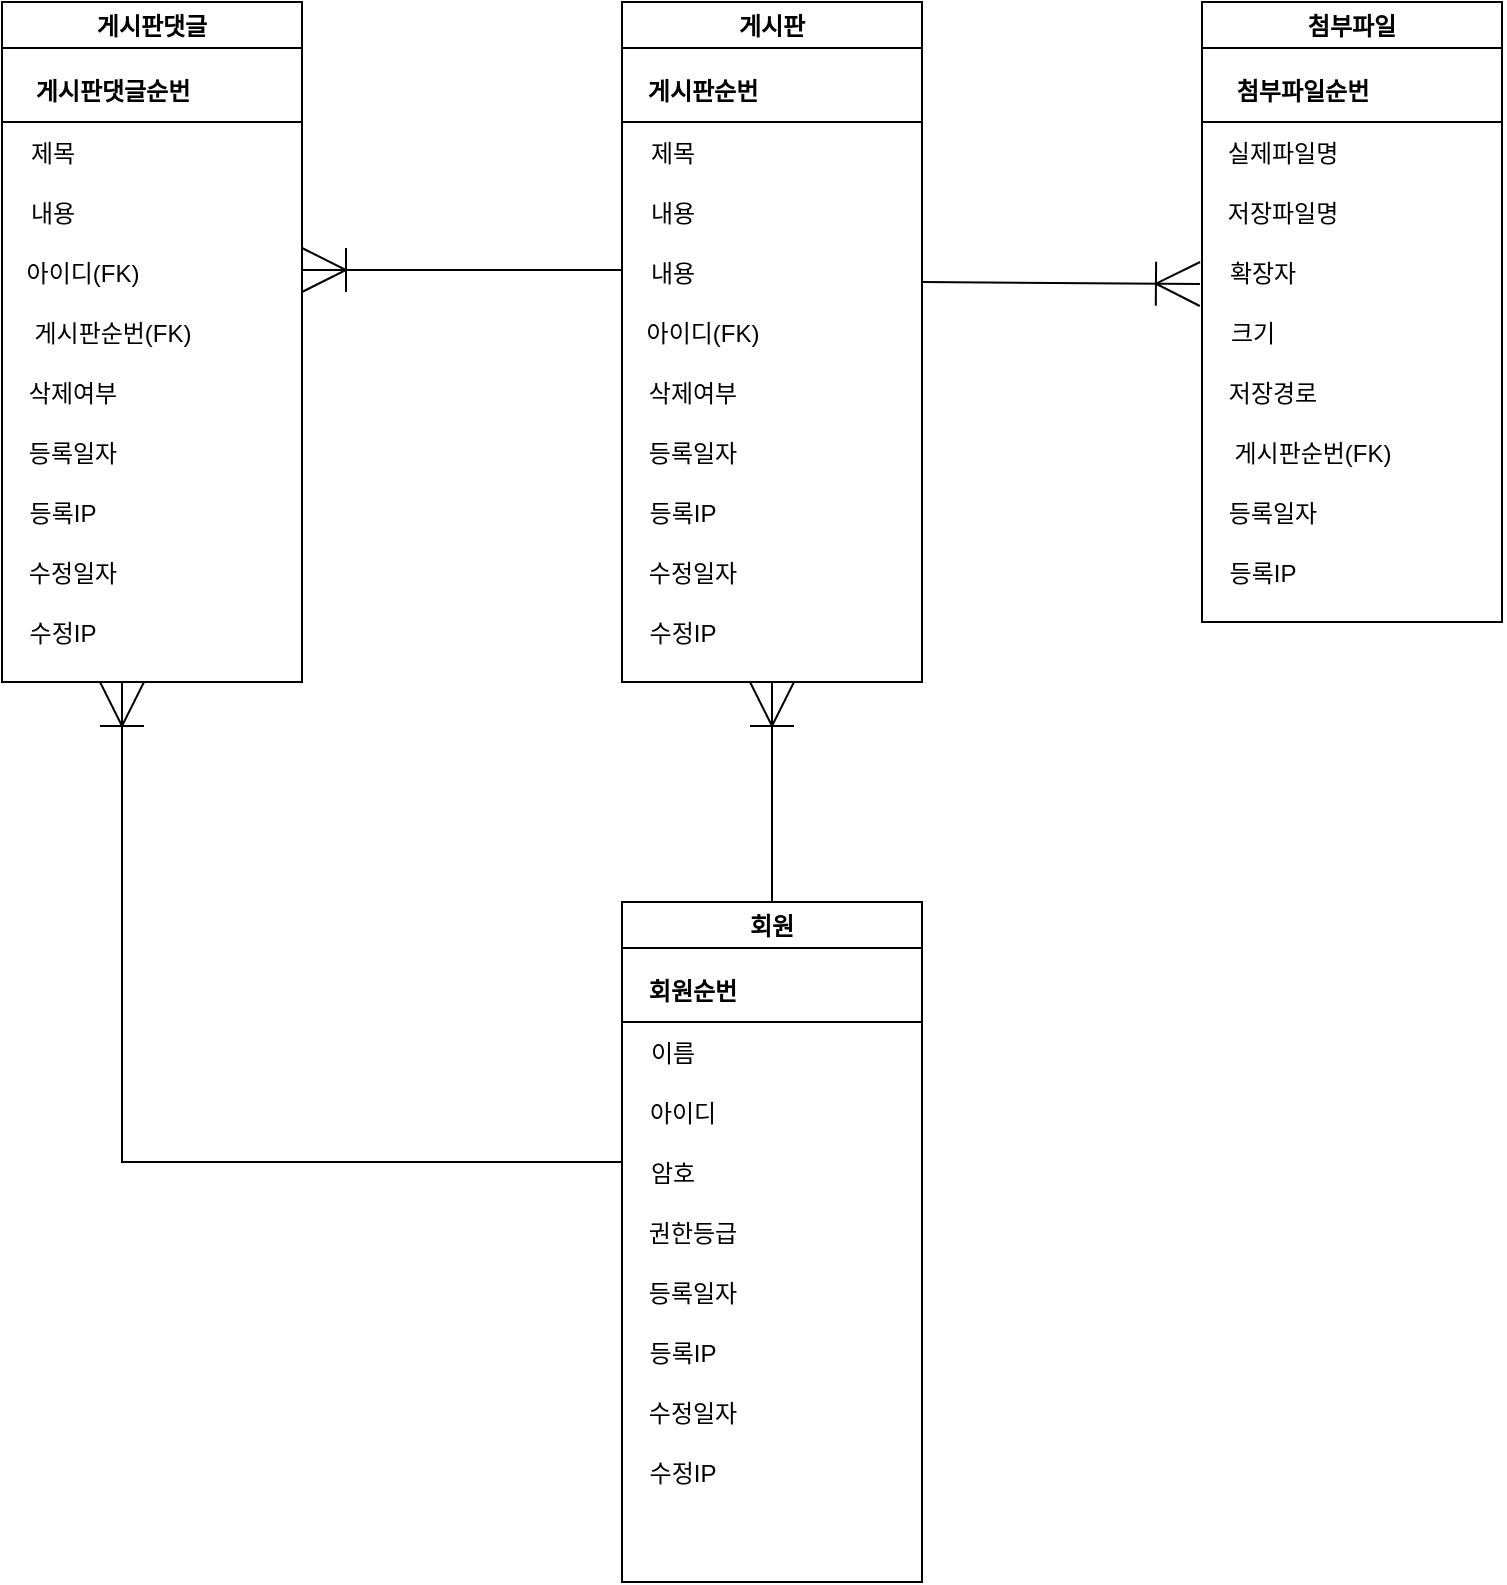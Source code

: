 <mxfile version="20.4.0" type="github">
  <diagram id="C5RBs43oDa-KdzZeNtuy" name="Page-1">
    <mxGraphModel dx="1422" dy="762" grid="1" gridSize="10" guides="1" tooltips="1" connect="1" arrows="1" fold="1" page="1" pageScale="1" pageWidth="1654" pageHeight="2336" math="0" shadow="0">
      <root>
        <mxCell id="WIyWlLk6GJQsqaUBKTNV-0" />
        <mxCell id="WIyWlLk6GJQsqaUBKTNV-1" parent="WIyWlLk6GJQsqaUBKTNV-0" />
        <mxCell id="K3Dla8INAYF5YnP_Z5dk-39" value="회원" style="swimlane;startSize=23;" parent="WIyWlLk6GJQsqaUBKTNV-1" vertex="1">
          <mxGeometry x="450" y="560" width="150" height="340" as="geometry" />
        </mxCell>
        <mxCell id="K3Dla8INAYF5YnP_Z5dk-40" value="&lt;b&gt;회원순번&lt;/b&gt;" style="text;html=1;align=center;verticalAlign=middle;resizable=0;points=[];autosize=1;strokeColor=none;fillColor=none;strokeWidth=4;" parent="K3Dla8INAYF5YnP_Z5dk-39" vertex="1">
          <mxGeometry y="30" width="70" height="30" as="geometry" />
        </mxCell>
        <mxCell id="K3Dla8INAYF5YnP_Z5dk-41" value="" style="endArrow=none;html=1;rounded=0;" parent="K3Dla8INAYF5YnP_Z5dk-39" edge="1">
          <mxGeometry width="50" height="50" relative="1" as="geometry">
            <mxPoint y="60" as="sourcePoint" />
            <mxPoint x="150" y="60" as="targetPoint" />
          </mxGeometry>
        </mxCell>
        <mxCell id="K3Dla8INAYF5YnP_Z5dk-45" value="&lt;font style=&quot;font-size: 12px;&quot;&gt;이름&lt;/font&gt;" style="text;html=1;align=center;verticalAlign=middle;resizable=0;points=[];autosize=1;strokeColor=none;fillColor=none;fontSize=17;" parent="K3Dla8INAYF5YnP_Z5dk-39" vertex="1">
          <mxGeometry y="60" width="50" height="30" as="geometry" />
        </mxCell>
        <mxCell id="K3Dla8INAYF5YnP_Z5dk-46" value="&lt;font style=&quot;font-size: 12px;&quot;&gt;아이디&lt;/font&gt;" style="text;html=1;align=center;verticalAlign=middle;resizable=0;points=[];autosize=1;strokeColor=none;fillColor=none;fontSize=17;" parent="K3Dla8INAYF5YnP_Z5dk-39" vertex="1">
          <mxGeometry y="90" width="60" height="30" as="geometry" />
        </mxCell>
        <mxCell id="K3Dla8INAYF5YnP_Z5dk-47" value="&lt;font style=&quot;font-size: 12px;&quot;&gt;암호&lt;/font&gt;" style="text;html=1;align=center;verticalAlign=middle;resizable=0;points=[];autosize=1;strokeColor=none;fillColor=none;fontSize=17;" parent="K3Dla8INAYF5YnP_Z5dk-39" vertex="1">
          <mxGeometry y="120" width="50" height="30" as="geometry" />
        </mxCell>
        <mxCell id="K3Dla8INAYF5YnP_Z5dk-48" value="&lt;font style=&quot;font-size: 12px;&quot;&gt;등록일자&lt;/font&gt;" style="text;html=1;align=center;verticalAlign=middle;resizable=0;points=[];autosize=1;strokeColor=none;fillColor=none;fontSize=17;" parent="K3Dla8INAYF5YnP_Z5dk-39" vertex="1">
          <mxGeometry y="180" width="70" height="30" as="geometry" />
        </mxCell>
        <mxCell id="K3Dla8INAYF5YnP_Z5dk-49" value="&lt;font style=&quot;font-size: 12px;&quot;&gt;등록IP&lt;/font&gt;" style="text;html=1;align=center;verticalAlign=middle;resizable=0;points=[];autosize=1;strokeColor=none;fillColor=none;fontSize=17;" parent="K3Dla8INAYF5YnP_Z5dk-39" vertex="1">
          <mxGeometry y="210" width="60" height="30" as="geometry" />
        </mxCell>
        <mxCell id="K3Dla8INAYF5YnP_Z5dk-50" value="&lt;font style=&quot;font-size: 12px;&quot;&gt;수정일자&lt;/font&gt;" style="text;html=1;align=center;verticalAlign=middle;resizable=0;points=[];autosize=1;strokeColor=none;fillColor=none;fontSize=17;" parent="K3Dla8INAYF5YnP_Z5dk-39" vertex="1">
          <mxGeometry y="240" width="70" height="30" as="geometry" />
        </mxCell>
        <mxCell id="K3Dla8INAYF5YnP_Z5dk-51" value="&lt;font style=&quot;font-size: 12px;&quot;&gt;수정IP&lt;/font&gt;" style="text;html=1;align=center;verticalAlign=middle;resizable=0;points=[];autosize=1;strokeColor=none;fillColor=none;fontSize=17;" parent="K3Dla8INAYF5YnP_Z5dk-39" vertex="1">
          <mxGeometry y="270" width="60" height="30" as="geometry" />
        </mxCell>
        <mxCell id="tvOsLEf-m9LV1Wll3Slx-7" value="&lt;span style=&quot;font-size: 12px;&quot;&gt;권한등급&lt;/span&gt;" style="text;html=1;align=center;verticalAlign=middle;resizable=0;points=[];autosize=1;strokeColor=none;fillColor=none;fontSize=17;" vertex="1" parent="K3Dla8INAYF5YnP_Z5dk-39">
          <mxGeometry y="150" width="70" height="30" as="geometry" />
        </mxCell>
        <mxCell id="K3Dla8INAYF5YnP_Z5dk-52" value="게시판" style="swimlane;startSize=23;" parent="WIyWlLk6GJQsqaUBKTNV-1" vertex="1">
          <mxGeometry x="450" y="110" width="150" height="340" as="geometry" />
        </mxCell>
        <mxCell id="K3Dla8INAYF5YnP_Z5dk-53" value="&lt;b&gt;게시판순번&lt;/b&gt;" style="text;html=1;align=center;verticalAlign=middle;resizable=0;points=[];autosize=1;strokeColor=none;fillColor=none;strokeWidth=4;" parent="K3Dla8INAYF5YnP_Z5dk-52" vertex="1">
          <mxGeometry y="30" width="80" height="30" as="geometry" />
        </mxCell>
        <mxCell id="K3Dla8INAYF5YnP_Z5dk-54" value="" style="endArrow=none;html=1;rounded=0;" parent="K3Dla8INAYF5YnP_Z5dk-52" edge="1">
          <mxGeometry width="50" height="50" relative="1" as="geometry">
            <mxPoint y="60" as="sourcePoint" />
            <mxPoint x="150" y="60" as="targetPoint" />
          </mxGeometry>
        </mxCell>
        <mxCell id="K3Dla8INAYF5YnP_Z5dk-56" value="&lt;font style=&quot;font-size: 12px;&quot;&gt;아이디(FK)&lt;/font&gt;" style="text;html=1;align=center;verticalAlign=middle;resizable=0;points=[];autosize=1;strokeColor=none;fillColor=none;fontSize=17;" parent="K3Dla8INAYF5YnP_Z5dk-52" vertex="1">
          <mxGeometry y="150" width="80" height="30" as="geometry" />
        </mxCell>
        <mxCell id="K3Dla8INAYF5YnP_Z5dk-58" value="&lt;font style=&quot;font-size: 12px;&quot;&gt;등록일자&lt;/font&gt;" style="text;html=1;align=center;verticalAlign=middle;resizable=0;points=[];autosize=1;strokeColor=none;fillColor=none;fontSize=17;" parent="K3Dla8INAYF5YnP_Z5dk-52" vertex="1">
          <mxGeometry y="210" width="70" height="30" as="geometry" />
        </mxCell>
        <mxCell id="K3Dla8INAYF5YnP_Z5dk-59" value="&lt;font style=&quot;font-size: 12px;&quot;&gt;등록IP&lt;/font&gt;" style="text;html=1;align=center;verticalAlign=middle;resizable=0;points=[];autosize=1;strokeColor=none;fillColor=none;fontSize=17;" parent="K3Dla8INAYF5YnP_Z5dk-52" vertex="1">
          <mxGeometry y="240" width="60" height="30" as="geometry" />
        </mxCell>
        <mxCell id="K3Dla8INAYF5YnP_Z5dk-60" value="&lt;font style=&quot;font-size: 12px;&quot;&gt;수정일자&lt;/font&gt;" style="text;html=1;align=center;verticalAlign=middle;resizable=0;points=[];autosize=1;strokeColor=none;fillColor=none;fontSize=17;" parent="K3Dla8INAYF5YnP_Z5dk-52" vertex="1">
          <mxGeometry y="270" width="70" height="30" as="geometry" />
        </mxCell>
        <mxCell id="K3Dla8INAYF5YnP_Z5dk-61" value="&lt;font style=&quot;font-size: 12px;&quot;&gt;수정IP&lt;/font&gt;" style="text;html=1;align=center;verticalAlign=middle;resizable=0;points=[];autosize=1;strokeColor=none;fillColor=none;fontSize=17;" parent="K3Dla8INAYF5YnP_Z5dk-52" vertex="1">
          <mxGeometry y="300" width="60" height="30" as="geometry" />
        </mxCell>
        <mxCell id="K3Dla8INAYF5YnP_Z5dk-70" value="&lt;span style=&quot;font-size: 12px;&quot;&gt;제목&lt;/span&gt;" style="text;html=1;align=center;verticalAlign=middle;resizable=0;points=[];autosize=1;strokeColor=none;fillColor=none;fontSize=17;" parent="K3Dla8INAYF5YnP_Z5dk-52" vertex="1">
          <mxGeometry y="60" width="50" height="30" as="geometry" />
        </mxCell>
        <mxCell id="K3Dla8INAYF5YnP_Z5dk-71" value="&lt;span style=&quot;font-size: 12px;&quot;&gt;내용&lt;/span&gt;" style="text;html=1;align=center;verticalAlign=middle;resizable=0;points=[];autosize=1;strokeColor=none;fillColor=none;fontSize=17;" parent="K3Dla8INAYF5YnP_Z5dk-52" vertex="1">
          <mxGeometry y="90" width="50" height="30" as="geometry" />
        </mxCell>
        <mxCell id="K3Dla8INAYF5YnP_Z5dk-72" value="&lt;span style=&quot;font-size: 12px;&quot;&gt;내용&lt;/span&gt;" style="text;html=1;align=center;verticalAlign=middle;resizable=0;points=[];autosize=1;strokeColor=none;fillColor=none;fontSize=17;" parent="K3Dla8INAYF5YnP_Z5dk-52" vertex="1">
          <mxGeometry y="120" width="50" height="30" as="geometry" />
        </mxCell>
        <mxCell id="tvOsLEf-m9LV1Wll3Slx-2" value="&lt;span style=&quot;font-size: 12px;&quot;&gt;삭제여부&lt;/span&gt;" style="text;html=1;align=center;verticalAlign=middle;resizable=0;points=[];autosize=1;strokeColor=none;fillColor=none;fontSize=17;" vertex="1" parent="K3Dla8INAYF5YnP_Z5dk-52">
          <mxGeometry y="180" width="70" height="30" as="geometry" />
        </mxCell>
        <mxCell id="K3Dla8INAYF5YnP_Z5dk-73" value="첨부파일" style="swimlane;startSize=23;" parent="WIyWlLk6GJQsqaUBKTNV-1" vertex="1">
          <mxGeometry x="740" y="110" width="150" height="310" as="geometry" />
        </mxCell>
        <mxCell id="K3Dla8INAYF5YnP_Z5dk-74" value="&lt;b&gt;첨부파일순번&lt;/b&gt;" style="text;html=1;align=center;verticalAlign=middle;resizable=0;points=[];autosize=1;strokeColor=none;fillColor=none;strokeWidth=4;" parent="K3Dla8INAYF5YnP_Z5dk-73" vertex="1">
          <mxGeometry y="30" width="100" height="30" as="geometry" />
        </mxCell>
        <mxCell id="K3Dla8INAYF5YnP_Z5dk-75" value="" style="endArrow=none;html=1;rounded=0;" parent="K3Dla8INAYF5YnP_Z5dk-73" edge="1">
          <mxGeometry width="50" height="50" relative="1" as="geometry">
            <mxPoint y="60" as="sourcePoint" />
            <mxPoint x="150" y="60" as="targetPoint" />
          </mxGeometry>
        </mxCell>
        <mxCell id="K3Dla8INAYF5YnP_Z5dk-76" value="&lt;font style=&quot;font-size: 12px;&quot;&gt;실제파일명&lt;/font&gt;" style="text;html=1;align=center;verticalAlign=middle;resizable=0;points=[];autosize=1;strokeColor=none;fillColor=none;fontSize=17;" parent="K3Dla8INAYF5YnP_Z5dk-73" vertex="1">
          <mxGeometry y="60" width="80" height="30" as="geometry" />
        </mxCell>
        <mxCell id="K3Dla8INAYF5YnP_Z5dk-77" value="&lt;font style=&quot;font-size: 12px;&quot;&gt;저장파일명&lt;/font&gt;" style="text;html=1;align=center;verticalAlign=middle;resizable=0;points=[];autosize=1;strokeColor=none;fillColor=none;fontSize=17;" parent="K3Dla8INAYF5YnP_Z5dk-73" vertex="1">
          <mxGeometry y="90" width="80" height="30" as="geometry" />
        </mxCell>
        <mxCell id="K3Dla8INAYF5YnP_Z5dk-78" value="&lt;font style=&quot;font-size: 12px;&quot;&gt;확장자&lt;/font&gt;" style="text;html=1;align=center;verticalAlign=middle;resizable=0;points=[];autosize=1;strokeColor=none;fillColor=none;fontSize=17;" parent="K3Dla8INAYF5YnP_Z5dk-73" vertex="1">
          <mxGeometry y="120" width="60" height="30" as="geometry" />
        </mxCell>
        <mxCell id="K3Dla8INAYF5YnP_Z5dk-79" value="&lt;font style=&quot;font-size: 12px;&quot;&gt;등록일자&lt;/font&gt;" style="text;html=1;align=center;verticalAlign=middle;resizable=0;points=[];autosize=1;strokeColor=none;fillColor=none;fontSize=17;" parent="K3Dla8INAYF5YnP_Z5dk-73" vertex="1">
          <mxGeometry y="240" width="70" height="30" as="geometry" />
        </mxCell>
        <mxCell id="K3Dla8INAYF5YnP_Z5dk-80" value="&lt;font style=&quot;font-size: 12px;&quot;&gt;등록IP&lt;/font&gt;" style="text;html=1;align=center;verticalAlign=middle;resizable=0;points=[];autosize=1;strokeColor=none;fillColor=none;fontSize=17;" parent="K3Dla8INAYF5YnP_Z5dk-73" vertex="1">
          <mxGeometry y="270" width="60" height="30" as="geometry" />
        </mxCell>
        <mxCell id="K3Dla8INAYF5YnP_Z5dk-83" value="&lt;span style=&quot;font-size: 12px;&quot;&gt;크기&lt;/span&gt;" style="text;html=1;align=center;verticalAlign=middle;resizable=0;points=[];autosize=1;strokeColor=none;fillColor=none;fontSize=17;" parent="K3Dla8INAYF5YnP_Z5dk-73" vertex="1">
          <mxGeometry y="150" width="50" height="30" as="geometry" />
        </mxCell>
        <mxCell id="K3Dla8INAYF5YnP_Z5dk-84" value="&lt;font style=&quot;font-size: 12px;&quot;&gt;저장경로&lt;/font&gt;" style="text;html=1;align=center;verticalAlign=middle;resizable=0;points=[];autosize=1;strokeColor=none;fillColor=none;fontSize=17;" parent="K3Dla8INAYF5YnP_Z5dk-73" vertex="1">
          <mxGeometry y="180" width="70" height="30" as="geometry" />
        </mxCell>
        <mxCell id="K3Dla8INAYF5YnP_Z5dk-85" value="&lt;span style=&quot;font-size: 12px;&quot;&gt;게시판순번(FK)&lt;/span&gt;" style="text;html=1;align=center;verticalAlign=middle;resizable=0;points=[];autosize=1;strokeColor=none;fillColor=none;fontSize=17;" parent="K3Dla8INAYF5YnP_Z5dk-73" vertex="1">
          <mxGeometry y="210" width="110" height="30" as="geometry" />
        </mxCell>
        <mxCell id="K3Dla8INAYF5YnP_Z5dk-100" value="" style="fontSize=12;html=1;endArrow=ERoneToMany;rounded=0;verticalAlign=middle;entryX=-0.017;entryY=0.7;entryDx=0;entryDy=0;endSize=20;startSize=20;entryPerimeter=0;endFill=0;" parent="WIyWlLk6GJQsqaUBKTNV-1" target="K3Dla8INAYF5YnP_Z5dk-78" edge="1">
          <mxGeometry width="100" height="100" relative="1" as="geometry">
            <mxPoint x="600" y="250" as="sourcePoint" />
            <mxPoint x="525" y="680" as="targetPoint" />
          </mxGeometry>
        </mxCell>
        <mxCell id="K3Dla8INAYF5YnP_Z5dk-103" value="게시판댓글" style="swimlane;startSize=23;" parent="WIyWlLk6GJQsqaUBKTNV-1" vertex="1">
          <mxGeometry x="140" y="110" width="150" height="340" as="geometry" />
        </mxCell>
        <mxCell id="K3Dla8INAYF5YnP_Z5dk-104" value="&lt;b&gt;게시판댓글순번&lt;/b&gt;" style="text;html=1;align=center;verticalAlign=middle;resizable=0;points=[];autosize=1;strokeColor=none;fillColor=none;strokeWidth=4;" parent="K3Dla8INAYF5YnP_Z5dk-103" vertex="1">
          <mxGeometry y="30" width="110" height="30" as="geometry" />
        </mxCell>
        <mxCell id="K3Dla8INAYF5YnP_Z5dk-105" value="" style="endArrow=none;html=1;rounded=0;" parent="K3Dla8INAYF5YnP_Z5dk-103" edge="1">
          <mxGeometry width="50" height="50" relative="1" as="geometry">
            <mxPoint y="60" as="sourcePoint" />
            <mxPoint x="150" y="60" as="targetPoint" />
          </mxGeometry>
        </mxCell>
        <mxCell id="K3Dla8INAYF5YnP_Z5dk-106" value="&lt;font style=&quot;font-size: 12px;&quot;&gt;게시판순번(FK)&lt;/font&gt;" style="text;html=1;align=center;verticalAlign=middle;resizable=0;points=[];autosize=1;strokeColor=none;fillColor=none;fontSize=17;" parent="K3Dla8INAYF5YnP_Z5dk-103" vertex="1">
          <mxGeometry y="150" width="110" height="30" as="geometry" />
        </mxCell>
        <mxCell id="K3Dla8INAYF5YnP_Z5dk-107" value="&lt;font style=&quot;font-size: 12px;&quot;&gt;등록일자&lt;/font&gt;" style="text;html=1;align=center;verticalAlign=middle;resizable=0;points=[];autosize=1;strokeColor=none;fillColor=none;fontSize=17;" parent="K3Dla8INAYF5YnP_Z5dk-103" vertex="1">
          <mxGeometry y="210" width="70" height="30" as="geometry" />
        </mxCell>
        <mxCell id="K3Dla8INAYF5YnP_Z5dk-108" value="&lt;font style=&quot;font-size: 12px;&quot;&gt;등록IP&lt;/font&gt;" style="text;html=1;align=center;verticalAlign=middle;resizable=0;points=[];autosize=1;strokeColor=none;fillColor=none;fontSize=17;" parent="K3Dla8INAYF5YnP_Z5dk-103" vertex="1">
          <mxGeometry y="240" width="60" height="30" as="geometry" />
        </mxCell>
        <mxCell id="K3Dla8INAYF5YnP_Z5dk-109" value="&lt;font style=&quot;font-size: 12px;&quot;&gt;수정일자&lt;/font&gt;" style="text;html=1;align=center;verticalAlign=middle;resizable=0;points=[];autosize=1;strokeColor=none;fillColor=none;fontSize=17;" parent="K3Dla8INAYF5YnP_Z5dk-103" vertex="1">
          <mxGeometry y="270" width="70" height="30" as="geometry" />
        </mxCell>
        <mxCell id="K3Dla8INAYF5YnP_Z5dk-110" value="&lt;font style=&quot;font-size: 12px;&quot;&gt;수정IP&lt;/font&gt;" style="text;html=1;align=center;verticalAlign=middle;resizable=0;points=[];autosize=1;strokeColor=none;fillColor=none;fontSize=17;" parent="K3Dla8INAYF5YnP_Z5dk-103" vertex="1">
          <mxGeometry y="300" width="60" height="30" as="geometry" />
        </mxCell>
        <mxCell id="K3Dla8INAYF5YnP_Z5dk-111" value="&lt;span style=&quot;font-size: 12px;&quot;&gt;제목&lt;/span&gt;" style="text;html=1;align=center;verticalAlign=middle;resizable=0;points=[];autosize=1;strokeColor=none;fillColor=none;fontSize=17;" parent="K3Dla8INAYF5YnP_Z5dk-103" vertex="1">
          <mxGeometry y="60" width="50" height="30" as="geometry" />
        </mxCell>
        <mxCell id="K3Dla8INAYF5YnP_Z5dk-112" value="&lt;span style=&quot;font-size: 12px;&quot;&gt;내용&lt;/span&gt;" style="text;html=1;align=center;verticalAlign=middle;resizable=0;points=[];autosize=1;strokeColor=none;fillColor=none;fontSize=17;" parent="K3Dla8INAYF5YnP_Z5dk-103" vertex="1">
          <mxGeometry y="90" width="50" height="30" as="geometry" />
        </mxCell>
        <mxCell id="K3Dla8INAYF5YnP_Z5dk-113" value="&lt;span style=&quot;font-size: 12px;&quot;&gt;아이디(FK)&lt;/span&gt;" style="text;html=1;align=center;verticalAlign=middle;resizable=0;points=[];autosize=1;strokeColor=none;fillColor=none;fontSize=17;" parent="K3Dla8INAYF5YnP_Z5dk-103" vertex="1">
          <mxGeometry y="120" width="80" height="30" as="geometry" />
        </mxCell>
        <mxCell id="tvOsLEf-m9LV1Wll3Slx-3" value="&lt;span style=&quot;font-size: 12px;&quot;&gt;삭제여부&lt;/span&gt;" style="text;html=1;align=center;verticalAlign=middle;resizable=0;points=[];autosize=1;strokeColor=none;fillColor=none;fontSize=17;" vertex="1" parent="K3Dla8INAYF5YnP_Z5dk-103">
          <mxGeometry y="180" width="70" height="30" as="geometry" />
        </mxCell>
        <mxCell id="tvOsLEf-m9LV1Wll3Slx-1" value="" style="fontSize=12;html=1;endArrow=ERoneToMany;rounded=0;verticalAlign=middle;exitX=0;exitY=0.467;exitDx=0;exitDy=0;exitPerimeter=0;endSize=20;startSize=20;endFill=0;" edge="1" parent="WIyWlLk6GJQsqaUBKTNV-1" source="K3Dla8INAYF5YnP_Z5dk-72">
          <mxGeometry width="100" height="100" relative="1" as="geometry">
            <mxPoint x="360" y="230" as="sourcePoint" />
            <mxPoint x="290" y="244" as="targetPoint" />
          </mxGeometry>
        </mxCell>
        <mxCell id="tvOsLEf-m9LV1Wll3Slx-4" value="" style="fontSize=12;html=1;endArrow=ERoneToMany;rounded=0;verticalAlign=middle;exitX=0.5;exitY=0;exitDx=0;exitDy=0;endSize=20;startSize=20;entryX=0.5;entryY=1;entryDx=0;entryDy=0;endFill=0;" edge="1" parent="WIyWlLk6GJQsqaUBKTNV-1" source="K3Dla8INAYF5YnP_Z5dk-39" target="K3Dla8INAYF5YnP_Z5dk-52">
          <mxGeometry width="100" height="100" relative="1" as="geometry">
            <mxPoint x="580" y="520.01" as="sourcePoint" />
            <mxPoint x="420" y="520" as="targetPoint" />
          </mxGeometry>
        </mxCell>
        <mxCell id="tvOsLEf-m9LV1Wll3Slx-6" value="" style="edgeStyle=orthogonalEdgeStyle;fontSize=12;html=1;endArrow=ERoneToMany;rounded=0;startSize=20;endSize=20;endFill=0;" edge="1" parent="WIyWlLk6GJQsqaUBKTNV-1">
          <mxGeometry width="100" height="100" relative="1" as="geometry">
            <mxPoint x="450" y="690" as="sourcePoint" />
            <mxPoint x="200" y="450" as="targetPoint" />
            <Array as="points">
              <mxPoint x="450" y="690" />
              <mxPoint x="200" y="690" />
            </Array>
          </mxGeometry>
        </mxCell>
      </root>
    </mxGraphModel>
  </diagram>
</mxfile>
